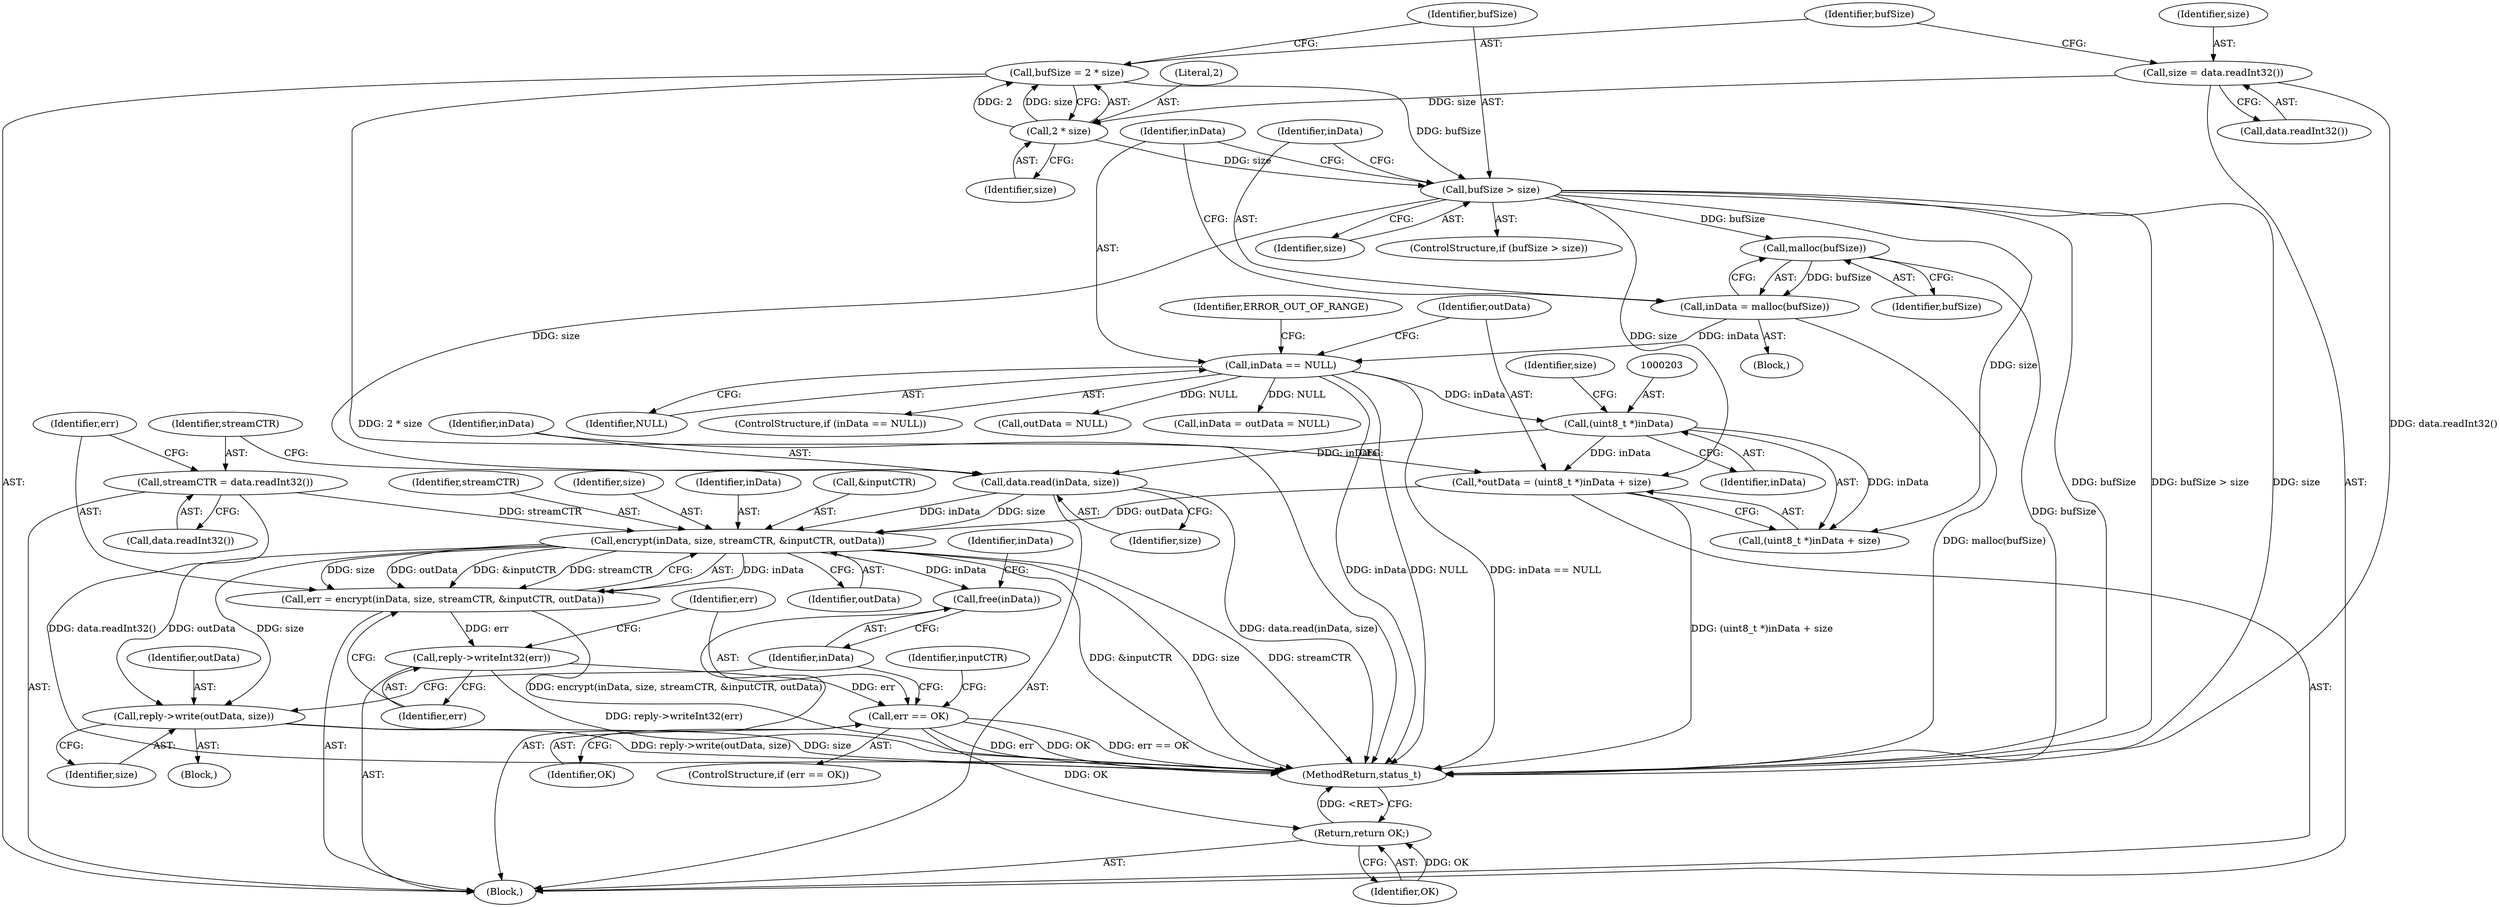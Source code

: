 digraph "1_Android_9667e3eff2d34c3797c3b529370de47b2c1f1bf6@del" {
"1000217" [label="(Call,encrypt(inData, size, streamCTR, &inputCTR, outData))"];
"1000206" [label="(Call,data.read(inData, size))"];
"1000202" [label="(Call,(uint8_t *)inData)"];
"1000190" [label="(Call,inData == NULL)"];
"1000185" [label="(Call,inData = malloc(bufSize))"];
"1000187" [label="(Call,malloc(bufSize))"];
"1000181" [label="(Call,bufSize > size)"];
"1000175" [label="(Call,bufSize = 2 * size)"];
"1000177" [label="(Call,2 * size)"];
"1000171" [label="(Call,size = data.readInt32())"];
"1000210" [label="(Call,streamCTR = data.readInt32())"];
"1000199" [label="(Call,*outData = (uint8_t *)inData + size)"];
"1000215" [label="(Call,err = encrypt(inData, size, streamCTR, &inputCTR, outData))"];
"1000224" [label="(Call,reply->writeInt32(err))"];
"1000227" [label="(Call,err == OK)"];
"1000243" [label="(Return,return OK;)"];
"1000233" [label="(Call,reply->write(outData, size))"];
"1000236" [label="(Call,free(inData))"];
"1000208" [label="(Identifier,size)"];
"1000187" [label="(Call,malloc(bufSize))"];
"1000178" [label="(Literal,2)"];
"1000173" [label="(Call,data.readInt32())"];
"1000229" [label="(Identifier,OK)"];
"1000215" [label="(Call,err = encrypt(inData, size, streamCTR, &inputCTR, outData))"];
"1000204" [label="(Identifier,inData)"];
"1000190" [label="(Call,inData == NULL)"];
"1000201" [label="(Call,(uint8_t *)inData + size)"];
"1000225" [label="(Identifier,err)"];
"1000169" [label="(Block,)"];
"1000176" [label="(Identifier,bufSize)"];
"1000183" [label="(Identifier,size)"];
"1000235" [label="(Identifier,size)"];
"1000234" [label="(Identifier,outData)"];
"1000219" [label="(Identifier,size)"];
"1000218" [label="(Identifier,inData)"];
"1000202" [label="(Call,(uint8_t *)inData)"];
"1000192" [label="(Identifier,NULL)"];
"1000172" [label="(Identifier,size)"];
"1000227" [label="(Call,err == OK)"];
"1000205" [label="(Identifier,size)"];
"1000230" [label="(Block,)"];
"1000223" [label="(Identifier,outData)"];
"1000189" [label="(ControlStructure,if (inData == NULL))"];
"1000191" [label="(Identifier,inData)"];
"1000199" [label="(Call,*outData = (uint8_t *)inData + size)"];
"1000175" [label="(Call,bufSize = 2 * size)"];
"1000181" [label="(Call,bufSize > size)"];
"1000195" [label="(Identifier,ERROR_OUT_OF_RANGE)"];
"1000171" [label="(Call,size = data.readInt32())"];
"1000184" [label="(Block,)"];
"1000200" [label="(Identifier,outData)"];
"1000226" [label="(ControlStructure,if (err == OK))"];
"1000240" [label="(Call,outData = NULL)"];
"1000239" [label="(Identifier,inData)"];
"1000188" [label="(Identifier,bufSize)"];
"1000232" [label="(Identifier,inputCTR)"];
"1000186" [label="(Identifier,inData)"];
"1000217" [label="(Call,encrypt(inData, size, streamCTR, &inputCTR, outData))"];
"1000236" [label="(Call,free(inData))"];
"1000238" [label="(Call,inData = outData = NULL)"];
"1000212" [label="(Call,data.readInt32())"];
"1000180" [label="(ControlStructure,if (bufSize > size))"];
"1000243" [label="(Return,return OK;)"];
"1000237" [label="(Identifier,inData)"];
"1000224" [label="(Call,reply->writeInt32(err))"];
"1000244" [label="(Identifier,OK)"];
"1000221" [label="(Call,&inputCTR)"];
"1000206" [label="(Call,data.read(inData, size))"];
"1000210" [label="(Call,streamCTR = data.readInt32())"];
"1000177" [label="(Call,2 * size)"];
"1000228" [label="(Identifier,err)"];
"1000179" [label="(Identifier,size)"];
"1000182" [label="(Identifier,bufSize)"];
"1000185" [label="(Call,inData = malloc(bufSize))"];
"1000211" [label="(Identifier,streamCTR)"];
"1000216" [label="(Identifier,err)"];
"1000395" [label="(MethodReturn,status_t)"];
"1000233" [label="(Call,reply->write(outData, size))"];
"1000220" [label="(Identifier,streamCTR)"];
"1000207" [label="(Identifier,inData)"];
"1000217" -> "1000215"  [label="AST: "];
"1000217" -> "1000223"  [label="CFG: "];
"1000218" -> "1000217"  [label="AST: "];
"1000219" -> "1000217"  [label="AST: "];
"1000220" -> "1000217"  [label="AST: "];
"1000221" -> "1000217"  [label="AST: "];
"1000223" -> "1000217"  [label="AST: "];
"1000215" -> "1000217"  [label="CFG: "];
"1000217" -> "1000395"  [label="DDG: &inputCTR"];
"1000217" -> "1000395"  [label="DDG: size"];
"1000217" -> "1000395"  [label="DDG: streamCTR"];
"1000217" -> "1000215"  [label="DDG: inData"];
"1000217" -> "1000215"  [label="DDG: size"];
"1000217" -> "1000215"  [label="DDG: outData"];
"1000217" -> "1000215"  [label="DDG: &inputCTR"];
"1000217" -> "1000215"  [label="DDG: streamCTR"];
"1000206" -> "1000217"  [label="DDG: inData"];
"1000206" -> "1000217"  [label="DDG: size"];
"1000210" -> "1000217"  [label="DDG: streamCTR"];
"1000199" -> "1000217"  [label="DDG: outData"];
"1000217" -> "1000233"  [label="DDG: outData"];
"1000217" -> "1000233"  [label="DDG: size"];
"1000217" -> "1000236"  [label="DDG: inData"];
"1000206" -> "1000169"  [label="AST: "];
"1000206" -> "1000208"  [label="CFG: "];
"1000207" -> "1000206"  [label="AST: "];
"1000208" -> "1000206"  [label="AST: "];
"1000211" -> "1000206"  [label="CFG: "];
"1000206" -> "1000395"  [label="DDG: data.read(inData, size)"];
"1000202" -> "1000206"  [label="DDG: inData"];
"1000181" -> "1000206"  [label="DDG: size"];
"1000202" -> "1000201"  [label="AST: "];
"1000202" -> "1000204"  [label="CFG: "];
"1000203" -> "1000202"  [label="AST: "];
"1000204" -> "1000202"  [label="AST: "];
"1000205" -> "1000202"  [label="CFG: "];
"1000202" -> "1000199"  [label="DDG: inData"];
"1000202" -> "1000201"  [label="DDG: inData"];
"1000190" -> "1000202"  [label="DDG: inData"];
"1000190" -> "1000189"  [label="AST: "];
"1000190" -> "1000192"  [label="CFG: "];
"1000191" -> "1000190"  [label="AST: "];
"1000192" -> "1000190"  [label="AST: "];
"1000195" -> "1000190"  [label="CFG: "];
"1000200" -> "1000190"  [label="CFG: "];
"1000190" -> "1000395"  [label="DDG: inData == NULL"];
"1000190" -> "1000395"  [label="DDG: inData"];
"1000190" -> "1000395"  [label="DDG: NULL"];
"1000185" -> "1000190"  [label="DDG: inData"];
"1000190" -> "1000238"  [label="DDG: NULL"];
"1000190" -> "1000240"  [label="DDG: NULL"];
"1000185" -> "1000184"  [label="AST: "];
"1000185" -> "1000187"  [label="CFG: "];
"1000186" -> "1000185"  [label="AST: "];
"1000187" -> "1000185"  [label="AST: "];
"1000191" -> "1000185"  [label="CFG: "];
"1000185" -> "1000395"  [label="DDG: malloc(bufSize)"];
"1000187" -> "1000185"  [label="DDG: bufSize"];
"1000187" -> "1000188"  [label="CFG: "];
"1000188" -> "1000187"  [label="AST: "];
"1000187" -> "1000395"  [label="DDG: bufSize"];
"1000181" -> "1000187"  [label="DDG: bufSize"];
"1000181" -> "1000180"  [label="AST: "];
"1000181" -> "1000183"  [label="CFG: "];
"1000182" -> "1000181"  [label="AST: "];
"1000183" -> "1000181"  [label="AST: "];
"1000186" -> "1000181"  [label="CFG: "];
"1000191" -> "1000181"  [label="CFG: "];
"1000181" -> "1000395"  [label="DDG: bufSize"];
"1000181" -> "1000395"  [label="DDG: bufSize > size"];
"1000181" -> "1000395"  [label="DDG: size"];
"1000175" -> "1000181"  [label="DDG: bufSize"];
"1000177" -> "1000181"  [label="DDG: size"];
"1000181" -> "1000199"  [label="DDG: size"];
"1000181" -> "1000201"  [label="DDG: size"];
"1000175" -> "1000169"  [label="AST: "];
"1000175" -> "1000177"  [label="CFG: "];
"1000176" -> "1000175"  [label="AST: "];
"1000177" -> "1000175"  [label="AST: "];
"1000182" -> "1000175"  [label="CFG: "];
"1000175" -> "1000395"  [label="DDG: 2 * size"];
"1000177" -> "1000175"  [label="DDG: 2"];
"1000177" -> "1000175"  [label="DDG: size"];
"1000177" -> "1000179"  [label="CFG: "];
"1000178" -> "1000177"  [label="AST: "];
"1000179" -> "1000177"  [label="AST: "];
"1000171" -> "1000177"  [label="DDG: size"];
"1000171" -> "1000169"  [label="AST: "];
"1000171" -> "1000173"  [label="CFG: "];
"1000172" -> "1000171"  [label="AST: "];
"1000173" -> "1000171"  [label="AST: "];
"1000176" -> "1000171"  [label="CFG: "];
"1000171" -> "1000395"  [label="DDG: data.readInt32()"];
"1000210" -> "1000169"  [label="AST: "];
"1000210" -> "1000212"  [label="CFG: "];
"1000211" -> "1000210"  [label="AST: "];
"1000212" -> "1000210"  [label="AST: "];
"1000216" -> "1000210"  [label="CFG: "];
"1000210" -> "1000395"  [label="DDG: data.readInt32()"];
"1000199" -> "1000169"  [label="AST: "];
"1000199" -> "1000201"  [label="CFG: "];
"1000200" -> "1000199"  [label="AST: "];
"1000201" -> "1000199"  [label="AST: "];
"1000207" -> "1000199"  [label="CFG: "];
"1000199" -> "1000395"  [label="DDG: (uint8_t *)inData + size"];
"1000215" -> "1000169"  [label="AST: "];
"1000216" -> "1000215"  [label="AST: "];
"1000225" -> "1000215"  [label="CFG: "];
"1000215" -> "1000395"  [label="DDG: encrypt(inData, size, streamCTR, &inputCTR, outData)"];
"1000215" -> "1000224"  [label="DDG: err"];
"1000224" -> "1000169"  [label="AST: "];
"1000224" -> "1000225"  [label="CFG: "];
"1000225" -> "1000224"  [label="AST: "];
"1000228" -> "1000224"  [label="CFG: "];
"1000224" -> "1000395"  [label="DDG: reply->writeInt32(err)"];
"1000224" -> "1000227"  [label="DDG: err"];
"1000227" -> "1000226"  [label="AST: "];
"1000227" -> "1000229"  [label="CFG: "];
"1000228" -> "1000227"  [label="AST: "];
"1000229" -> "1000227"  [label="AST: "];
"1000232" -> "1000227"  [label="CFG: "];
"1000237" -> "1000227"  [label="CFG: "];
"1000227" -> "1000395"  [label="DDG: err == OK"];
"1000227" -> "1000395"  [label="DDG: err"];
"1000227" -> "1000395"  [label="DDG: OK"];
"1000227" -> "1000243"  [label="DDG: OK"];
"1000243" -> "1000169"  [label="AST: "];
"1000243" -> "1000244"  [label="CFG: "];
"1000244" -> "1000243"  [label="AST: "];
"1000395" -> "1000243"  [label="CFG: "];
"1000243" -> "1000395"  [label="DDG: <RET>"];
"1000244" -> "1000243"  [label="DDG: OK"];
"1000233" -> "1000230"  [label="AST: "];
"1000233" -> "1000235"  [label="CFG: "];
"1000234" -> "1000233"  [label="AST: "];
"1000235" -> "1000233"  [label="AST: "];
"1000237" -> "1000233"  [label="CFG: "];
"1000233" -> "1000395"  [label="DDG: reply->write(outData, size)"];
"1000233" -> "1000395"  [label="DDG: size"];
"1000236" -> "1000169"  [label="AST: "];
"1000236" -> "1000237"  [label="CFG: "];
"1000237" -> "1000236"  [label="AST: "];
"1000239" -> "1000236"  [label="CFG: "];
}
